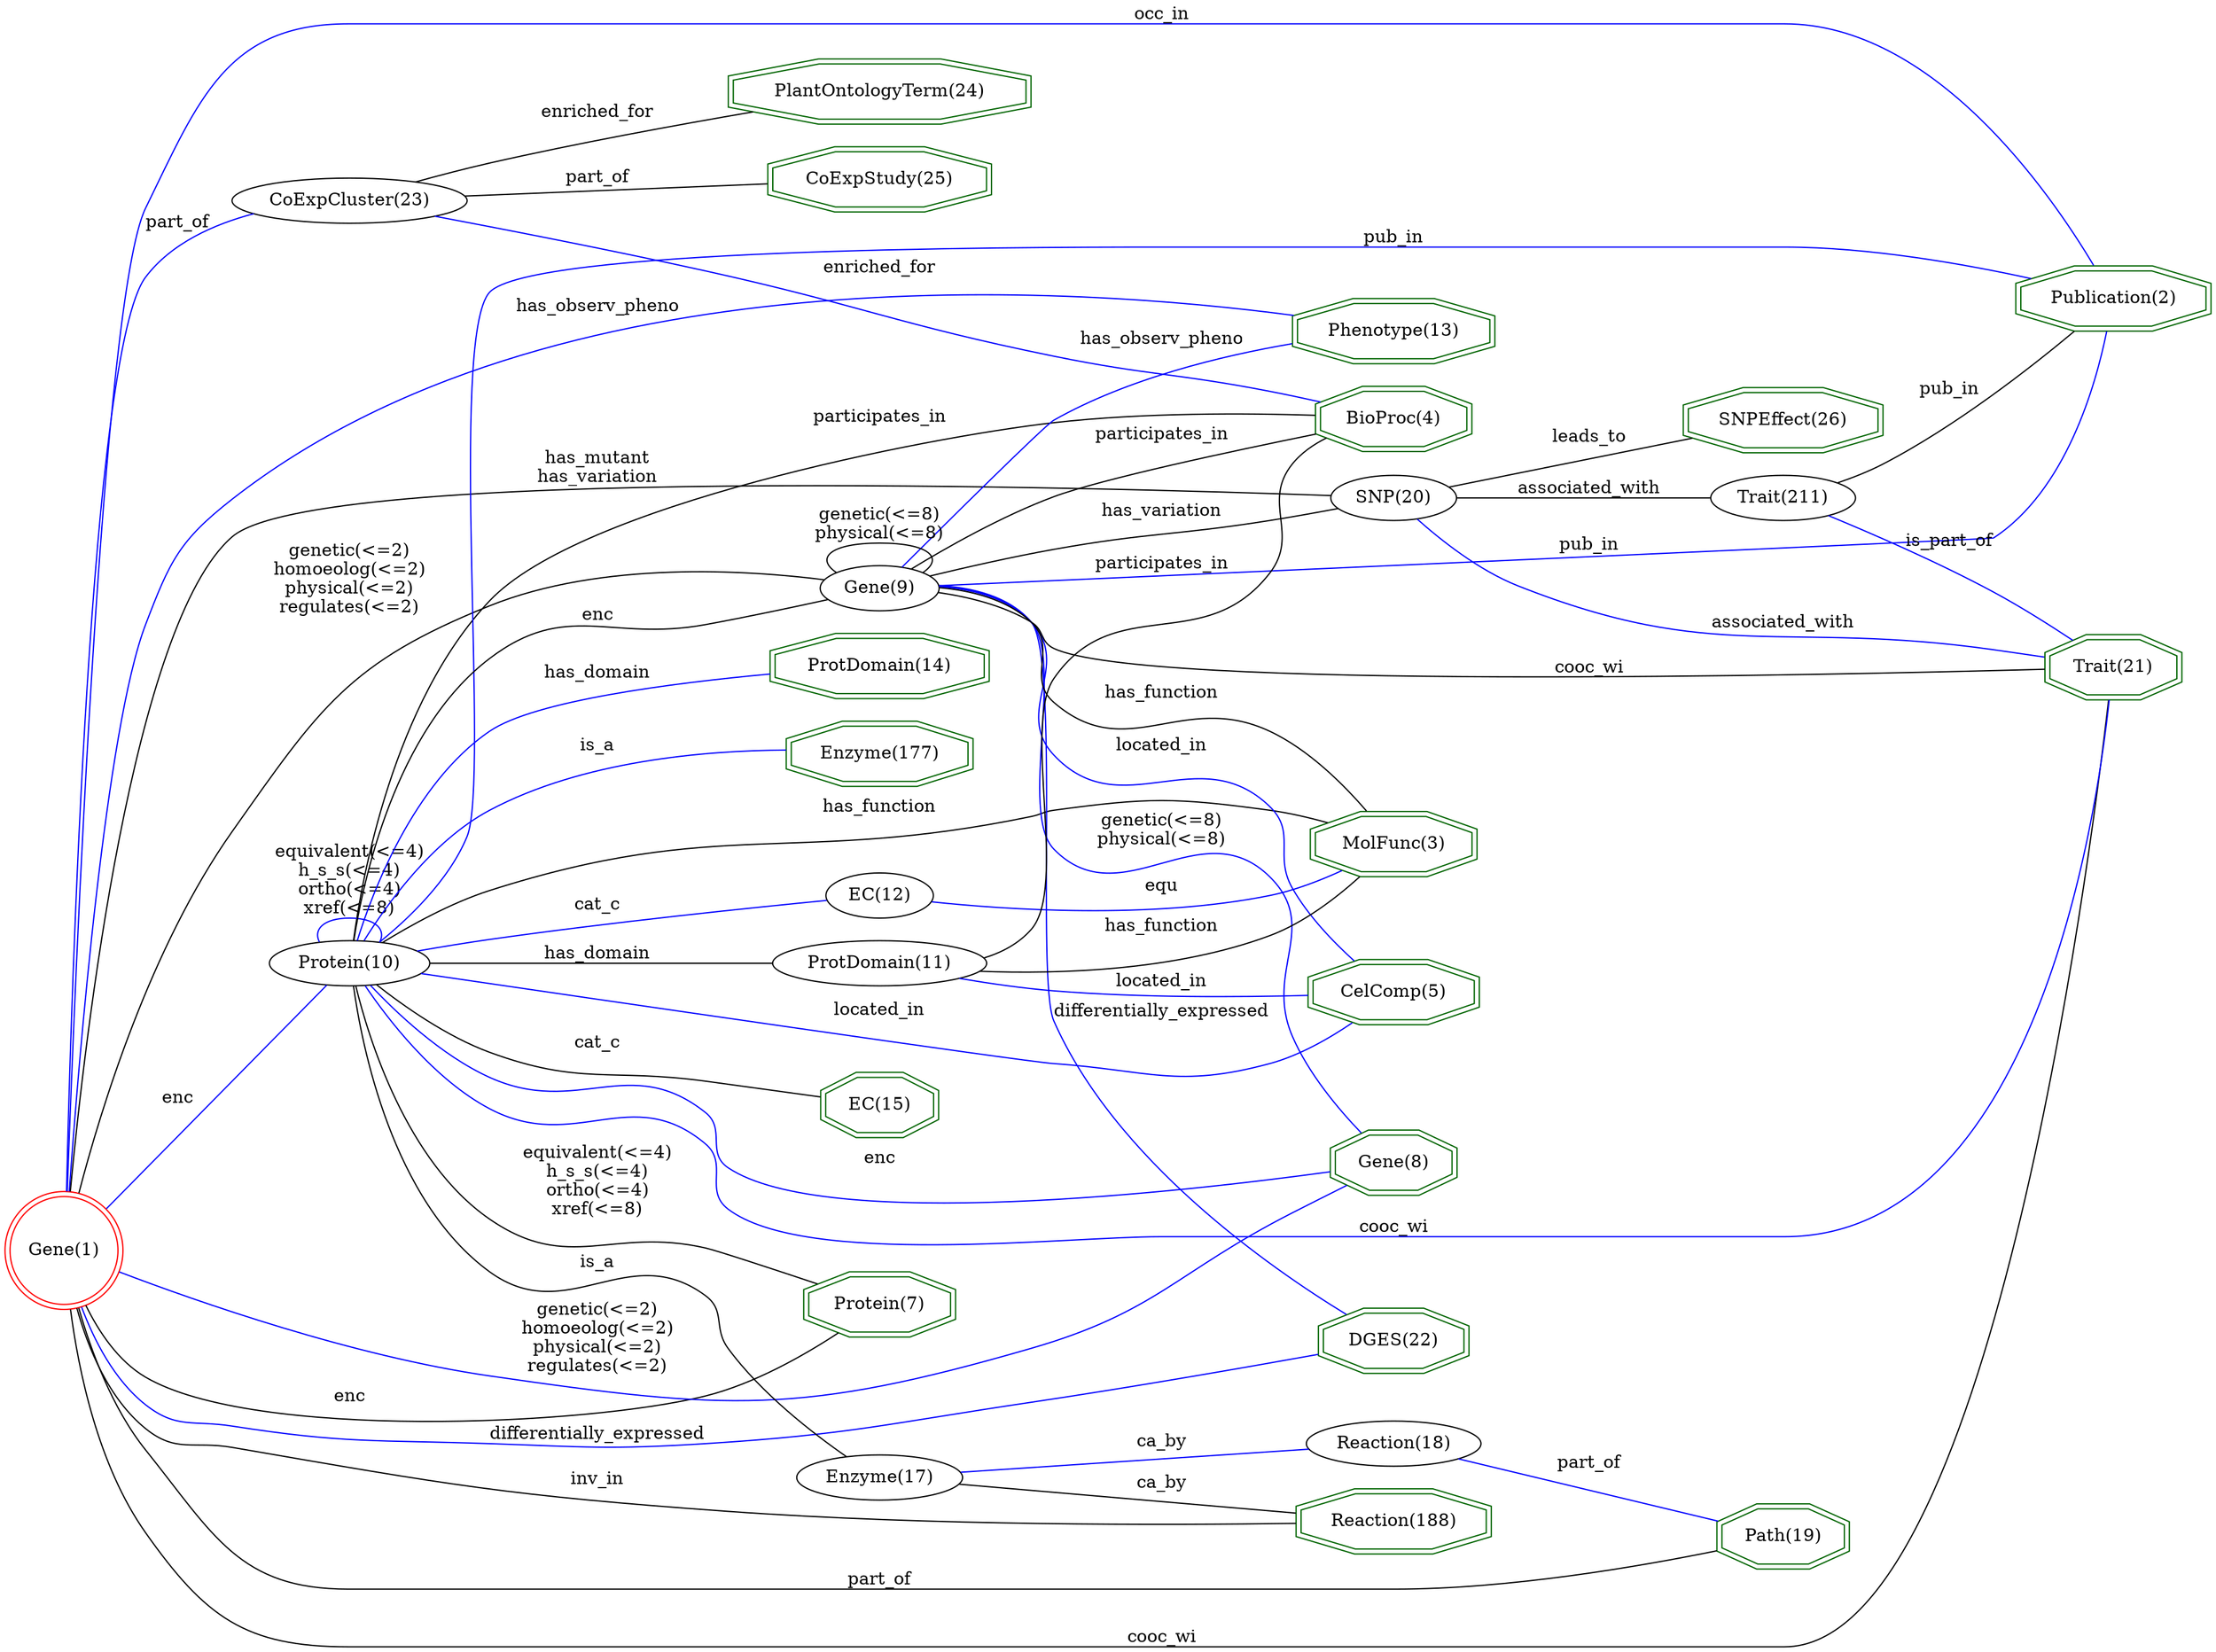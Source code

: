 digraph {
	graph [_draw_="c 9 -#fffffe00 C 7 -#ffffff P 4 0 0 0 1252 1511.62 1252 1511.62 0 ",
		bb="0,0,1511.6,1252",
		dpi=96,
		rankdir=LR,
		xdotversion=1.7
	];
	node [label="\N"];
	"Phenotype(13)"	[_draw_="c 7 -#006400 p 8 1006.52 1007.54 1006.52 1022.46 967.21 1033 911.62 1033 872.31 1022.46 872.31 1007.54 911.62 997 967.21 997 c 7 \
-#006400 p 8 1010.51 1004.47 1010.51 1025.53 967.74 1037 911.09 1037 868.32 1025.53 868.32 1004.47 911.09 993 967.74 993 ",
		_ldraw_="F 14 11 -Times-Roman c 7 -#000000 T 939.41 1010.8 0 82.43 13 -Phenotype(13) ",
		color=darkgreen,
		height=0.61111,
		pos="939.41,1015",
		shape=doubleoctagon,
		width=1.9805];
	"CelComp(5)"	[_draw_="c 7 -#006400 p 8 998.02 493.54 998.02 508.46 963.69 519 915.14 519 880.81 508.46 880.81 493.54 915.14 483 963.69 483 c 7 -#006400 \
p 8 1002.01 490.59 1002.01 511.41 964.29 523 914.54 523 876.82 511.41 876.82 490.59 914.54 479 964.29 479 ",
		_ldraw_="F 14 11 -Times-Roman c 7 -#000000 T 939.41 496.8 0 69.99 10 -CelComp(5) ",
		color=darkgreen,
		height=0.61111,
		pos="939.41,501",
		shape=doubleoctagon,
		width=1.7443];
	"PlantOntologyTerm(24)"	[_draw_="c 7 -#006400 p 8 692.88 1180.54 692.88 1195.46 632.79 1206 547.81 1206 487.72 1195.46 487.72 1180.54 547.81 1170 632.79 1170 c 7 \
-#006400 p 8 696.87 1177.18 696.87 1198.82 633.14 1210 547.46 1210 483.73 1198.82 483.73 1177.18 547.46 1166 633.14 1166 ",
		_ldraw_="F 14 11 -Times-Roman c 7 -#000000 T 590.3 1183.8 0 134.33 21 -PlantOntologyTerm(24) ",
		color=darkgreen,
		height=0.61111,
		pos="590.3,1188",
		shape=doubleoctagon,
		width=2.9663];
	"BioProc(4)"	[_draw_="c 7 -#006400 p 8 992.87 941.54 992.87 956.46 961.56 967 917.27 967 885.96 956.46 885.96 941.54 917.27 931 961.56 931 c 7 -#006400 \
p 8 996.87 938.67 996.87 959.33 962.21 971 916.62 971 881.96 959.33 881.96 938.67 916.62 927 962.21 927 ",
		_ldraw_="F 14 11 -Times-Roman c 7 -#000000 T 939.41 944.8 0 62.21 10 -BioProc(4) ",
		color=darkgreen,
		height=0.61111,
		pos="939.41,949",
		shape=doubleoctagon,
		width=1.5966];
	"CoExpStudy(25)"	[_draw_="c 7 -#006400 p 8 665.95 1118.54 665.95 1133.46 621.63 1144 558.97 1144 514.66 1133.46 514.66 1118.54 558.97 1108 621.63 1108 c 7 \
-#006400 p 8 669.94 1115.38 669.94 1136.62 622.1 1148 558.5 1148 510.67 1136.62 510.67 1115.38 558.5 1104 622.1 1104 ",
		_ldraw_="F 14 11 -Times-Roman c 7 -#000000 T 590.3 1121.8 0 94.89 14 -CoExpStudy(25) ",
		color=darkgreen,
		height=0.61111,
		pos="590.3,1126",
		shape=doubleoctagon,
		width=2.2172];
	"Publication(2)"	[_draw_="c 7 -#006400 p 8 1507.81 1026.54 1507.81 1041.46 1469.21 1052 1414.62 1052 1376.02 1041.46 1376.02 1026.54 1414.62 1016 1469.21 \
1016 c 7 -#006400 p 8 1511.82 1023.49 1511.82 1044.51 1469.75 1056 1414.08 1056 1372.01 1044.51 1372.01 1023.49 1414.08 1012 1469.75 \
1012 ",
		_ldraw_="F 14 11 -Times-Roman c 7 -#000000 T 1441.92 1029.8 0 80.1 14 -Publication(2) ",
		color=darkgreen,
		height=0.61111,
		pos="1441.9,1034",
		shape=doubleoctagon,
		width=1.9362];
	"Protein(7)"	[_draw_="c 7 -#006400 p 8 639.82 260.54 639.82 275.46 610.81 286 569.79 286 540.78 275.46 540.78 260.54 569.79 250 610.81 250 c 7 -#006400 \
p 8 643.81 257.74 643.81 278.26 611.51 290 569.09 290 536.8 278.26 536.8 257.74 569.09 246 611.51 246 ",
		_ldraw_="F 14 11 -Times-Roman c 7 -#000000 T 590.3 263.8 0 56.77 10 -Protein(7) ",
		color=darkgreen,
		height=0.61111,
		pos="590.3,268",
		shape=doubleoctagon,
		width=1.4931];
	"Gene(8)"	[_draw_="c 7 -#006400 p 8 981.53 364.54 981.53 379.46 956.86 390 921.97 390 897.3 379.46 897.3 364.54 921.97 354 956.86 354 c 7 -#006400 \
p 8 985.51 361.9 985.51 382.1 957.67 394 921.16 394 893.32 382.1 893.32 361.9 921.16 350 957.67 350 ",
		_ldraw_="F 14 11 -Times-Roman c 7 -#000000 T 939.41 367.8 0 45.86 7 -Gene(8) ",
		color=darkgreen,
		height=0.61111,
		pos="939.41,372",
		shape=doubleoctagon,
		width=1.286];
	"Path(19)"	[_draw_="c 7 -#006400 p 8 1251.61 79.54 1251.61 94.46 1225.94 105 1189.64 105 1163.97 94.46 1163.97 79.54 1189.64 69 1225.94 69 c 7 -#006400 \
p 8 1255.6 76.86 1255.6 97.14 1226.73 109 1188.85 109 1159.98 97.14 1159.98 76.86 1188.85 65 1226.73 65 ",
		_ldraw_="F 14 11 -Times-Roman c 7 -#000000 T 1207.79 82.8 0 48.21 8 -Path(19) ",
		color=darkgreen,
		height=0.61111,
		pos="1207.8,87",
		shape=doubleoctagon,
		width=1.3307];
	"EC(15)"	[_draw_="c 7 -#006400 p 8 629.53 410.54 629.53 425.46 606.55 436 574.05 436 551.08 425.46 551.08 410.54 574.05 400 606.55 400 c 7 -#006400 \
p 8 633.54 407.98 633.54 428.02 607.43 440 573.17 440 547.06 428.02 547.06 407.98 573.17 396 607.43 396 ",
		_ldraw_="F 14 11 -Times-Roman c 7 -#000000 T 590.3 413.8 0 41.21 6 -EC(15) ",
		color=darkgreen,
		height=0.61111,
		pos="590.3,418",
		shape=doubleoctagon,
		width=1.1977];
	"Gene(1)"	[_draw_="c 7 -#ff0000 e 43.08 310 39.15 39.15 c 7 -#ff0000 e 43.08 310 43.15 43.15 ",
		_ldraw_="F 14 11 -Times-Roman c 7 -#000000 T 43.08 305.8 0 45.86 7 -Gene(1) ",
		color=red,
		height=1.1966,
		pos="43.077,310",
		shape=doublecircle,
		width=1.1966];
	"Gene(1)" -> "Phenotype(13)"	[_draw_="c 7 -#0000ff B 13 43.73 353.08 44.3 437.83 51.82 631.18 104.15 783 120.68 830.94 124.67 847.33 162.58 881 346.46 1044.29 451.22 \
1028.58 697.09 1024 754.73 1022.93 820.07 1020.41 868.21 1018.31 ",
		_ldraw_="F 14 11 -Times-Roman c 7 -#000000 T 398 1025.8 0 104.2 16 -has_observ_pheno ",
		arrowhead=none,
		color=blue,
		label=has_observ_pheno,
		lp="398,1030",
		pos="43.732,353.08 44.302,437.83 51.816,631.18 104.15,783 120.68,830.94 124.67,847.33 162.58,881 346.46,1044.3 451.22,1028.6 697.09,1024 \
754.73,1022.9 820.07,1020.4 868.21,1018.3"];
	"Gene(1)" -> "Publication(2)"	[_draw_="c 7 -#0000ff B 13 43.52 353.28 42.25 498.46 43.09 966.64 104.15 1102 138.84 1178.89 152.18 1238 236.53 1238 236.53 1238 236.53 1238 \
1208.79 1238 1317.97 1238 1400.25 1109.09 1429.41 1056.22 ",
		_ldraw_="F 14 11 -Times-Roman c 7 -#000000 T 782.6 1240.8 0 37.32 6 -occ_in ",
		arrowhead=none,
		color=blue,
		label=occ_in,
		lp="782.6,1245",
		pos="43.522,353.28 42.25,498.46 43.087,966.64 104.15,1102 138.84,1178.9 152.18,1238 236.53,1238 236.53,1238 236.53,1238 1208.8,1238 1318,\
1238 1400.3,1109.1 1429.4,1056.2"];
	"Gene(1)" -> "Protein(7)"	[_draw_="c 7 -#000000 B 10 58.71 269.28 68.32 248.76 83.07 225.61 104.15 213 173.12 171.75 387.74 178.79 465.52 199 501.95 208.47 539.05 \
231.27 563 248.08 ",
		_ldraw_="F 14 11 -Times-Roman c 7 -#000000 T 237.53 196.8 0 19.43 3 -enc ",
		arrowhead=none,
		color=black,
		label=enc,
		lp="237.53,201",
		pos="58.71,269.28 68.32,248.76 83.074,225.61 104.15,213 173.12,171.75 387.74,178.79 465.52,199 501.95,208.47 539.05,231.27 563,248.08"];
	"Gene(1)" -> "Gene(8)"	[_draw_="c 7 -#0000ff B 13 82.92 292.67 137.07 269.54 238.95 229.79 330.49 215 491.62 188.97 541.63 187.25 697.09 237 780.74 263.77 791 293.97 \
868.12 336 880.52 342.76 894.32 349.91 906.39 356.04 ",
		_ldraw_="F 14 11 -Times-Roman c 7 -#000000 T 398 259.8 0 72.54 12 -genetic(<=2) F 14 11 -Times-Roman c 7 -#000000 T 398 245.8 0 95.11 14 \
-homoeolog(<=2) F 14 11 -Times-Roman c 7 -#000000 T 398 231.8 0 78.77 13 -physical(<=2) F 14 11 -Times-Roman c 7 -#000000 T 398 \
217.8 0 82.65 14 -regulates(<=2) ",
		arrowhead=none,
		color=blue,
		label="genetic(<=2)\nhomoeolog(<=2)\nphysical(<=2)\nregulates(<=2)",
		lp="398,243",
		pos="82.915,292.67 137.07,269.54 238.95,229.79 330.49,215 491.62,188.97 541.63,187.25 697.09,237 780.74,263.77 791,293.97 868.12,336 \
880.52,342.76 894.32,349.91 906.39,356.04"];
	"Gene(1)" -> "Path(19)"	[_draw_="c 7 -#000000 B 10 53.89 268.17 74.11 193.73 127.92 46 236.53 46 236.53 46 236.53 46 940.41 46 1019.02 46 1109.18 63.66 1161.87 75.8 ",
		_ldraw_="F 14 11 -Times-Roman c 7 -#000000 T 590.3 48.8 0 40.43 7 -part_of ",
		arrowhead=none,
		color=black,
		label=part_of,
		lp="590.3,53",
		pos="53.887,268.17 74.107,193.73 127.92,46 236.53,46 236.53,46 236.53,46 940.41,46 1019,46 1109.2,63.657 1161.9,75.797"];
	"Trait(21)"	[_draw_="c 7 -#006400 p 8 1487.22 743.54 1487.22 758.46 1460.68 769 1423.15 769 1396.61 758.46 1396.61 743.54 1423.15 733 1460.68 733 c 7 \
-#006400 p 8 1491.23 740.83 1491.23 761.17 1461.45 773 1422.38 773 1392.6 761.17 1392.6 740.83 1422.38 729 1461.45 729 ",
		_ldraw_="F 14 11 -Times-Roman c 7 -#000000 T 1441.92 746.8 0 50.05 9 -Trait(21) ",
		color=darkgreen,
		height=0.61111,
		pos="1441.9,751",
		shape=doubleoctagon,
		width=1.3655];
	"Gene(1)" -> "Trait(21)"	[_draw_="c 7 -#000000 B 13 47.48 266.79 52.99 219.22 67.3 142.18 104.15 87 143.26 28.45 166.13 0 236.53 0 236.53 0 236.53 0 1208.79 0 1365.56 \
0 1427.9 604.88 1439.04 728.93 ",
		_ldraw_="F 14 11 -Times-Roman c 7 -#000000 T 782.6 2.8 0 47.43 7 -cooc_wi ",
		arrowhead=none,
		color=black,
		label=cooc_wi,
		lp="782.6,7",
		pos="47.475,266.79 52.988,219.22 67.299,142.18 104.15,87 143.26,28.453 166.13,0 236.53,0 236.53,0 236.53,0 1208.8,0 1365.6,0 1427.9,604.88 \
1439,728.93"];
	"DGES(22)"	[_draw_="c 7 -#006400 p 8 991.19 229.54 991.19 244.46 960.86 255 917.97 255 887.64 244.46 887.64 229.54 917.97 219 960.86 219 c 7 -#006400 \
p 8 995.18 226.7 995.18 247.3 961.53 259 917.3 259 883.65 247.3 883.65 226.7 917.3 215 961.53 215 ",
		_ldraw_="F 14 11 -Times-Roman c 7 -#000000 T 939.41 232.8 0 59.88 8 -DGES(22) ",
		color=darkgreen,
		height=0.61111,
		pos="939.41,237",
		shape=doubleoctagon,
		width=1.5523];
	"Gene(1)" -> "DGES(22)"	[_draw_="c 7 -#0000ff B 10 56.2 268.89 65.52 244.1 80.83 213.8 104.15 195 125.12 178.11 136.06 183.62 162.58 179 433.71 131.82 764.71 196.48 \
888.53 224.84 ",
		_ldraw_="F 14 11 -Times-Roman c 7 -#000000 T 398 167.8 0 135.03 24 -differentially_expressed ",
		arrowhead=none,
		color=blue,
		label=differentially_expressed,
		lp="398,172",
		pos="56.201,268.89 65.523,244.1 80.827,213.8 104.15,195 125.12,178.11 136.06,183.62 162.58,179 433.71,131.82 764.71,196.48 888.53,224.84"];
	"Reaction(188)"	[_draw_="c 7 -#006400 p 8 1005.29 90.54 1005.29 105.46 966.7 116 912.13 116 873.54 105.46 873.54 90.54 912.13 80 966.7 80 c 7 -#006400 p \
8 1009.3 87.49 1009.3 108.51 967.24 120 911.59 120 869.53 108.51 869.53 87.49 911.59 76 967.24 76 ",
		_ldraw_="F 14 11 -Times-Roman c 7 -#000000 T 939.41 93.8 0 80.08 13 -Reaction(188) ",
		color=darkgreen,
		height=0.61111,
		pos="939.41,98",
		shape=doubleoctagon,
		width=1.9359];
	"Gene(1)" -> "Reaction(188)"	[_draw_="c 7 -#000000 B 13 53.51 267.9 62.09 238.84 77.59 201.36 104.15 178 124.56 160.06 136.13 166.23 162.58 160 303.3 126.86 339.55 120.24 \
483.52 107 619.99 94.45 780.42 94.78 869.65 96.29 ",
		_ldraw_="F 14 11 -Times-Roman c 7 -#000000 T 398 127.8 0 35.78 6 -inv_in ",
		arrowhead=none,
		color=black,
		label=inv_in,
		lp="398,132",
		pos="53.506,267.9 62.086,238.84 77.588,201.36 104.15,178 124.56,160.06 136.13,166.23 162.58,160 303.3,126.86 339.55,120.24 483.52,107 \
619.99,94.447 780.42,94.775 869.65,96.291"];
	"CoExpCluster(23)"	[_draw_="c 7 -#000000 e 237.53 1110 74.9 18 ",
		_ldraw_="F 14 11 -Times-Roman c 7 -#000000 T 237.53 1105.8 0 102.66 16 -CoExpCluster(23) ",
		height=0.5,
		pos="237.53,1110",
		width=2.082];
	"Gene(1)" -> "CoExpCluster(23)"	[_draw_="c 7 -#0000ff B 7 45.02 353.22 48.64 503.17 63.52 995.01 104.15 1052 121.49 1076.31 151.31 1090.56 178.27 1098.84 ",
		_ldraw_="F 14 11 -Times-Roman c 7 -#000000 T 124.37 1086.8 0 40.43 7 -part_of ",
		arrowhead=none,
		color=blue,
		label=part_of,
		lp="124.37,1091",
		pos="45.02,353.22 48.638,503.17 63.525,995.01 104.15,1052 121.49,1076.3 151.31,1090.6 178.27,1098.8"];
	"Protein(10)"	[_draw_="c 7 -#000000 e 237.53 526 50.27 18 ",
		_ldraw_="F 14 11 -Times-Roman c 7 -#000000 T 237.53 521.8 0 63.77 11 -Protein(10) ",
		height=0.5,
		pos="237.53,526",
		width=1.3996];
	"Gene(1)" -> "Protein(10)"	[_draw_="c 7 -#0000ff B 4 72.47 341.87 113.78 388.23 189 472.65 221.22 508.81 ",
		_ldraw_="F 14 11 -Times-Roman c 7 -#000000 T 124.37 420.8 0 19.43 3 -enc ",
		arrowhead=none,
		color=blue,
		label=enc,
		lp="124.37,425",
		pos="72.475,341.87 113.78,388.23 189,472.65 221.22,508.81"];
	"Gene(9)"	[_draw_="c 7 -#000000 e 590.3 808 39.15 18 ",
		_ldraw_="F 14 11 -Times-Roman c 7 -#000000 T 590.3 803.8 0 45.86 7 -Gene(9) ",
		height=0.5,
		pos="590.3,808",
		width=1.0855];
	"Gene(1)" -> "Gene(9)"	[_draw_="c 7 -#000000 B 7 52.28 352.16 74.86 454.42 148.71 713.18 330.49 794 404.09 826.72 501.3 820.53 553.12 813.84 ",
		_ldraw_="F 14 11 -Times-Roman c 7 -#000000 T 237.53 826.8 0 72.54 12 -genetic(<=2) F 14 11 -Times-Roman c 7 -#000000 T 237.53 812.8 0 95.11 \
14 -homoeolog(<=2) F 14 11 -Times-Roman c 7 -#000000 T 237.53 798.8 0 78.77 13 -physical(<=2) F 14 11 -Times-Roman c 7 -#000000 \
T 237.53 784.8 0 82.65 14 -regulates(<=2) ",
		arrowhead=none,
		color=black,
		label="genetic(<=2)\nhomoeolog(<=2)\nphysical(<=2)\nregulates(<=2)",
		lp="237.53,810",
		pos="52.282,352.16 74.856,454.42 148.71,713.18 330.49,794 404.09,826.72 501.3,820.53 553.12,813.84"];
	"SNP(20)"	[_draw_="c 7 -#000000 e 939.41 885 41.13 18 ",
		_ldraw_="F 14 11 -Times-Roman c 7 -#000000 T 939.41 880.8 0 49.01 7 -SNP(20) ",
		height=0.5,
		pos="939.41,885",
		width=1.1406];
	"Gene(1)" -> "SNP(20)"	[_draw_="c 7 -#000000 B 7 47.39 352.95 57.16 467.5 89.84 776.07 162.58 842 271.41 940.63 756.42 902.58 898.92 889.01 ",
		_ldraw_="F 14 11 -Times-Roman c 7 -#000000 T 398 922.8 0 64.54 10 -has_mutant F 14 11 -Times-Roman c 7 -#000000 T 398 908.8 0 75.42 13 -has_\
variation ",
		arrowhead=none,
		color=black,
		label="has_mutant\nhas_variation",
		lp="398,920",
		pos="47.393,352.95 57.163,467.5 89.838,776.07 162.58,842 271.41,940.63 756.42,902.58 898.92,889.01"];
	"MolFunc(3)"	[_draw_="c 7 -#006400 p 8 996.81 607.54 996.81 622.46 963.19 633 915.64 633 882.02 622.46 882.02 607.54 915.64 597 963.19 597 c 7 -#006400 \
p 8 1000.82 604.61 1000.82 625.39 963.8 637 915.03 637 878.01 625.39 878.01 604.61 915.03 593 963.8 593 ",
		_ldraw_="F 14 11 -Times-Roman c 7 -#000000 T 939.41 610.8 0 67.66 10 -MolFunc(3) ",
		color=darkgreen,
		height=0.61111,
		pos="939.41,615",
		shape=doubleoctagon,
		width=1.7];
	"SNPEffect(26)"	[_draw_="c 7 -#006400 p 8 1275.6 935.54 1275.6 950.46 1235.88 961 1179.7 961 1139.98 950.46 1139.98 935.54 1179.7 925 1235.88 925 c 7 -#006400 \
p 8 1279.6 932.47 1279.6 953.53 1236.4 965 1179.18 965 1135.98 953.53 1135.98 932.47 1179.18 921 1236.4 921 ",
		_ldraw_="F 14 11 -Times-Roman c 7 -#000000 T 1207.79 938.8 0 82.95 13 -SNPEffect(26) ",
		color=darkgreen,
		height=0.61111,
		pos="1207.8,943",
		shape=doubleoctagon,
		width=1.9905];
	"ProtDomain(14)"	[_draw_="c 7 -#006400 p 8 664.16 742.54 664.16 757.46 620.89 768 559.71 768 516.45 757.46 516.45 742.54 559.71 732 620.89 732 c 7 -#006400 \
p 8 668.16 739.4 668.16 760.6 621.38 772 559.23 772 512.44 760.6 512.44 739.4 559.23 728 621.38 728 ",
		_ldraw_="F 14 11 -Times-Roman c 7 -#000000 T 590.3 745.8 0 91.77 14 -ProtDomain(14) ",
		color=darkgreen,
		height=0.61111,
		pos="590.3,750",
		shape=doubleoctagon,
		width=2.1578];
	"Enzyme(177)"	[_draw_="c 7 -#006400 p 8 653.37 680.54 653.37 695.46 616.42 706 564.18 706 527.23 695.46 527.23 680.54 564.18 670 616.42 670 c 7 -#006400 \
p 8 657.37 677.53 657.37 698.47 616.98 710 563.62 710 523.23 698.47 523.23 677.53 563.62 666 616.98 666 ",
		_ldraw_="F 14 11 -Times-Roman c 7 -#000000 T 590.3 683.8 0 76.19 11 -Enzyme(177) ",
		color=darkgreen,
		height=0.61111,
		pos="590.3,688",
		shape=doubleoctagon,
		width=1.8621];
	"CoExpCluster(23)" -> "PlantOntologyTerm(24)"	[_draw_="c 7 -#000000 B 7 284.15 1124.28 298.86 1128.65 315.29 1133.28 330.49 1137 388.31 1151.16 454.15 1164.09 504.95 1173.39 ",
		_ldraw_="F 14 11 -Times-Roman c 7 -#000000 T 398 1167.8 0 71.52 12 -enriched_for ",
		arrowhead=none,
		color=black,
		label=enriched_for,
		lp="398,1172",
		pos="284.15,1124.3 298.86,1128.7 315.29,1133.3 330.49,1137 388.31,1151.2 454.15,1164.1 504.95,1173.4"];
	"CoExpCluster(23)" -> "BioProc(4)"	[_draw_="c 7 -#0000ff B 10 292.28 1097.61 338.33 1086.9 406.39 1070.85 465.52 1056 576.79 1028.05 603.12 1015.04 715.09 990 771.44 977.39 \
836.44 965.79 881.72 958.17 ",
		_ldraw_="F 14 11 -Times-Roman c 7 -#000000 T 590.3 1052.8 0 71.52 12 -enriched_for ",
		arrowhead=none,
		color=blue,
		label=enriched_for,
		lp="590.3,1057",
		pos="292.28,1097.6 338.33,1086.9 406.39,1070.8 465.52,1056 576.79,1028.1 603.12,1015 715.09,990 771.44,977.39 836.44,965.79 881.72,958.17"];
	"CoExpCluster(23)" -> "CoExpStudy(25)"	[_draw_="c 7 -#000000 B 4 311.21 1113.32 369.41 1115.97 450.89 1119.69 510.62 1122.41 ",
		_ldraw_="F 14 11 -Times-Roman c 7 -#000000 T 398 1121.8 0 40.43 7 -part_of ",
		arrowhead=none,
		color=black,
		label=part_of,
		lp="398,1126",
		pos="311.21,1113.3 369.41,1116 450.89,1119.7 510.62,1122.4"];
	"Protein(10)" -> "CelComp(5)"	[_draw_="c 7 -#0000ff B 13 283.42 518.49 396.88 499.52 686.9 450.99 697.09 449 705.13 447.43 706.94 445.89 715.09 445 774.74 438.45 792.48 \
428.26 850.12 445 873.3 451.73 896.23 466.58 912.91 479.3 ",
		_ldraw_="F 14 11 -Times-Roman c 7 -#000000 T 590.3 486.8 0 58.31 10 -located_in ",
		arrowhead=none,
		color=blue,
		label=located_in,
		lp="590.3,491",
		pos="283.42,518.49 396.88,499.52 686.9,450.99 697.09,449 705.13,447.43 706.94,445.89 715.09,445 774.74,438.45 792.48,428.26 850.12,445 \
873.3,451.73 896.23,466.58 912.91,479.3"];
	"Protein(10)" -> "BioProc(4)"	[_draw_="c 7 -#000000 B 13 240.12 544.09 245.11 591.19 264.34 719.46 330.49 798 380.32 857.18 411.3 853.23 483.52 881 582.35 919.01 610.32 \
921.65 715.09 937 771.37 945.25 836.37 947.98 881.68 948.82 ",
		_ldraw_="F 14 11 -Times-Roman c 7 -#000000 T 590.3 936.8 0 82.41 15 -participates_in ",
		arrowhead=none,
		color=black,
		label=participates_in,
		lp="590.3,941",
		pos="240.12,544.09 245.11,591.19 264.34,719.46 330.49,798 380.32,857.18 411.3,853.23 483.52,881 582.35,919.01 610.32,921.65 715.09,937 \
771.37,945.25 836.37,947.98 881.68,948.82"];
	"Protein(10)" -> "Publication(2)"	[_draw_="c 7 -#0000ff B 16 255.1 543.2 272.99 563.03 300.54 597.47 312.49 633 326.95 676.01 299.91 1007.47 330.49 1041 362.12 1075.7 660.71 \
1076 781.6 1076 781.6 1076 781.6 1076 1208.79 1076 1271.24 1076 1341.66 1061.1 1388.39 1049.04 ",
		_ldraw_="F 14 11 -Times-Roman c 7 -#000000 T 939.41 1078.8 0 38.89 6 -pub_in ",
		arrowhead=none,
		color=blue,
		label=pub_in,
		lp="939.41,1083",
		pos="255.1,543.2 272.99,563.03 300.54,597.47 312.49,633 326.95,676.01 299.91,1007.5 330.49,1041 362.12,1075.7 660.71,1076 781.6,1076 \
781.6,1076 781.6,1076 1208.8,1076 1271.2,1076 1341.7,1061.1 1388.4,1049"];
	"Protein(10)" -> "Protein(7)"	[_draw_="c 7 -#000000 B 13 241.59 507.78 249.1 469.12 272.27 378.83 330.49 335 379.12 298.38 407.24 329.61 465.52 312 473.9 309.47 475.36 \
307.19 483.52 304 503.84 296.04 526.73 288.13 546.01 281.75 ",
		_ldraw_="F 14 11 -Times-Roman c 7 -#000000 T 398 379.8 0 90.43 15 -equivalent(<=4) F 14 11 -Times-Roman c 7 -#000000 T 398 365.8 0 64.01 \
10 -h_s_s(<=4) F 14 11 -Times-Roman c 7 -#000000 T 398 351.8 0 61.67 10 -ortho(<=4) F 14 11 -Times-Roman c 7 -#000000 T 398 337.8 \
0 54.65 9 -xref(<=8) ",
		arrowhead=none,
		color=black,
		label="equivalent(<=4)\nh_s_s(<=4)\northo(<=4)\nxref(<=8)",
		lp="398,363",
		pos="241.59,507.78 249.1,469.12 272.27,378.83 330.49,335 379.12,298.38 407.24,329.61 465.52,312 473.9,309.47 475.36,307.19 483.52,304 \
503.84,296.04 526.73,288.13 546.01,281.75"];
	"Protein(10)" -> "Gene(8)"	[_draw_="c 7 -#0000ff B 13 252.88 508.64 269.52 489.7 298.77 459.97 330.49 444 385.23 416.44 418.22 454.99 465.52 416 481.5 402.82 466.28 \
384.5 483.52 373 549.46 329.01 791.72 353.4 893.21 365.97 ",
		_ldraw_="F 14 11 -Times-Roman c 7 -#000000 T 590.3 375.8 0 19.43 3 -enc ",
		arrowhead=none,
		color=blue,
		label=enc,
		lp="590.3,380",
		pos="252.88,508.64 269.52,489.7 298.77,459.97 330.49,444 385.23,416.44 418.22,454.99 465.52,416 481.5,402.82 466.28,384.5 483.52,373 \
549.46,329.01 791.72,353.4 893.21,365.97"];
	"Protein(10)" -> "EC(15)"	[_draw_="c 7 -#000000 B 10 257.93 509.29 275.64 494.96 303.14 474.95 330.49 464 387 441.36 405.58 451.67 465.52 441 492.63 436.17 523.04 \
430.52 546.93 426.03 ",
		_ldraw_="F 14 11 -Times-Roman c 7 -#000000 T 398 466.8 0 29.53 5 -cat_c ",
		arrowhead=none,
		color=black,
		label=cat_c,
		lp="398,471",
		pos="257.93,509.29 275.64,494.96 303.14,474.95 330.49,464 387,441.36 405.58,451.67 465.52,441 492.63,436.17 523.04,430.52 546.93,426.03"];
	"Protein(10)" -> "Trait(21)"	[_draw_="c 7 -#0000ff B 19 248.48 508.42 263.14 484.22 292.93 441.14 330.49 419 383.28 387.87 418.97 430.87 465.52 391 482.82 376.18 465.35 \
356.75 483.52 343 589.53 262.77 648.65 318 781.6 318 781.6 318 781.6 318 1208.79 318 1397.29 318 1433.33 640.7 1439.66 728.93 ",
		_ldraw_="F 14 11 -Times-Roman c 7 -#000000 T 939.41 320.8 0 47.43 7 -cooc_wi ",
		arrowhead=none,
		color=blue,
		label=cooc_wi,
		lp="939.41,325",
		pos="248.48,508.42 263.14,484.22 292.93,441.14 330.49,419 383.28,387.87 418.97,430.87 465.52,391 482.82,376.18 465.35,356.75 483.52,343 \
589.53,262.77 648.65,318 781.6,318 781.6,318 781.6,318 1208.8,318 1397.3,318 1433.3,640.7 1439.7,728.93"];
	"Protein(10)" -> "MolFunc(3)"	[_draw_="c 7 -#000000 B 13 259.97 542.36 277.86 555.18 304.54 572.4 330.49 582 361.72 593.56 676.22 638.16 715.09 641 774.94 645.37 790.72 \
649.56 850.12 641 864.83 638.88 880.5 634.87 894.5 630.62 ",
		_ldraw_="F 14 11 -Times-Roman c 7 -#000000 T 590.3 640.8 0 72.32 12 -has_function ",
		arrowhead=none,
		color=black,
		label=has_function,
		lp="590.3,645",
		pos="259.97,542.36 277.86,555.18 304.54,572.4 330.49,582 361.72,593.56 676.22,638.16 715.09,641 774.94,645.37 790.72,649.56 850.12,641 \
864.83,638.88 880.5,634.87 894.5,630.62"];
	"Protein(10)" -> "ProtDomain(14)"	[_draw_="c 7 -#0000ff B 7 242.23 544.2 250.73 581.05 275.32 664.43 330.49 705 358.82 725.84 446.97 737.91 512.57 744.2 ",
		_ldraw_="F 14 11 -Times-Roman c 7 -#000000 T 398 740.8 0 67.66 10 -has_domain ",
		arrowhead=none,
		color=blue,
		label=has_domain,
		lp="398,745",
		pos="242.23,544.2 250.73,581.05 275.32,664.43 330.49,705 358.82,725.84 446.97,737.91 512.57,744.2"];
	"Protein(10)" -> "Enzyme(177)"	[_draw_="c 7 -#0000ff B 7 246.54 544.02 259.74 571.45 288.83 623.08 330.49 648 389.01 683.01 467.81 690.73 523.03 691.11 ",
		_ldraw_="F 14 11 -Times-Roman c 7 -#000000 T 398 689.8 0 22.55 4 -is_a ",
		arrowhead=none,
		color=blue,
		label=is_a,
		lp="398,694",
		pos="246.54,544.02 259.74,571.45 288.83,623.08 330.49,648 389.01,683.01 467.81,690.73 523.03,691.11"];
	"Protein(10)" -> "Protein(10)"	[_draw_="c 7 -#0000ff B 7 217.85 542.66 213.47 552.62 220.03 562 237.53 562 255.03 562 261.6 552.62 257.22 542.66 ",
		_ldraw_="F 14 11 -Times-Roman c 7 -#000000 T 237.53 606.8 0 90.43 15 -equivalent(<=4) F 14 11 -Times-Roman c 7 -#000000 T 237.53 592.8 0 \
64.01 10 -h_s_s(<=4) F 14 11 -Times-Roman c 7 -#000000 T 237.53 578.8 0 61.67 10 -ortho(<=4) F 14 11 -Times-Roman c 7 -#000000 T \
237.53 564.8 0 54.65 9 -xref(<=8) ",
		arrowhead=none,
		color=blue,
		label="equivalent(<=4)\nh_s_s(<=4)\northo(<=4)\nxref(<=8)",
		lp="237.53,590",
		pos="217.85,542.66 213.47,552.62 220.03,562 237.53,562 255.03,562 261.6,552.62 257.22,542.66"];
	"Protein(10)" -> "Gene(9)"	[_draw_="c 7 -#000000 B 10 239.99 544.08 244.54 588 262.61 700.76 330.49 756 377.76 794.48 405.77 767.94 465.52 780 495.97 786.15 530.43 \
794.02 555.24 799.85 ",
		_ldraw_="F 14 11 -Times-Roman c 7 -#000000 T 398 782.8 0 19.43 3 -enc ",
		arrowhead=none,
		color=black,
		label=enc,
		lp="398,787",
		pos="239.99,544.08 244.54,588 262.61,700.76 330.49,756 377.76,794.48 405.77,767.94 465.52,780 495.97,786.15 530.43,794.02 555.24,799.85"];
	"EC(12)"	[_draw_="c 7 -#000000 e 590.3 580 36.28 18 ",
		_ldraw_="F 14 11 -Times-Roman c 7 -#000000 T 590.3 575.8 0 41.21 6 -EC(12) ",
		height=0.5,
		pos="590.3,580",
		width=1.0039];
	"Protein(10)" -> "EC(12)"	[_draw_="c 7 -#0000ff B 7 281.48 534.92 296.9 537.98 314.44 541.32 330.49 544 410.58 557.4 505.2 569.66 554.88 575.83 ",
		_ldraw_="F 14 11 -Times-Roman c 7 -#000000 T 398 566.8 0 29.53 5 -cat_c ",
		arrowhead=none,
		color=blue,
		label=cat_c,
		lp="398,571",
		pos="281.48,534.92 296.9,537.98 314.44,541.32 330.49,544 410.58,557.4 505.2,569.66 554.88,575.83"];
	"ProtDomain(11)"	[_draw_="c 7 -#000000 e 590.3 526 68 18 ",
		_ldraw_="F 14 11 -Times-Roman c 7 -#000000 T 590.3 521.8 0 91.25 14 -ProtDomain(11) ",
		height=0.5,
		pos="590.3,526",
		width=1.8819];
	"Protein(10)" -> "ProtDomain(11)"	[_draw_="c 7 -#000000 B 4 288.05 526 349.33 526 453.94 526 522.34 526 ",
		_ldraw_="F 14 11 -Times-Roman c 7 -#000000 T 398 528.8 0 67.66 10 -has_domain ",
		arrowhead=none,
		color=black,
		label=has_domain,
		lp="398,533",
		pos="288.05,526 349.33,526 453.94,526 522.34,526"];
	"Enzyme(17)"	[_draw_="c 7 -#000000 e 590.3 134 53.63 18 ",
		_ldraw_="F 14 11 -Times-Roman c 7 -#000000 T 590.3 129.8 0 69.19 10 -Enzyme(17) ",
		height=0.5,
		pos="590.3,134",
		width=1.4949];
	"Protein(10)" -> "Enzyme(17)"	[_draw_="c 7 -#000000 B 13 239.78 507.94 243.88 463.52 261.02 348.65 330.49 294 378.12 256.53 416.69 310.91 465.52 275 480.57 263.93 472.65 \
252.2 483.52 237 508.11 202.59 544.95 169.75 568.03 150.75 ",
		_ldraw_="F 14 11 -Times-Roman c 7 -#000000 T 398 296.8 0 22.55 4 -is_a ",
		arrowhead=none,
		color=black,
		label=is_a,
		lp="398,301",
		pos="239.78,507.94 243.88,463.52 261.02,348.65 330.49,294 378.12,256.53 416.69,310.91 465.52,275 480.57,263.93 472.65,252.2 483.52,237 \
508.11,202.59 544.95,169.75 568.03,150.75"];
	"Gene(9)" -> "Phenotype(13)"	[_draw_="c 7 -#0000ff B 7 606.16 824.59 636.14 857.96 702.15 930.69 715.09 939 764.71 970.87 829.17 990.93 876.07 1002.39 ",
		_ldraw_="F 14 11 -Times-Roman c 7 -#000000 T 782.6 997.8 0 104.2 16 -has_observ_pheno ",
		arrowhead=none,
		color=blue,
		label=has_observ_pheno,
		lp="782.6,1002",
		pos="606.16,824.59 636.14,857.96 702.15,930.69 715.09,939 764.71,970.87 829.17,990.93 876.07,1002.4"];
	"Gene(9)" -> "CelComp(5)"	[_draw_="c 7 -#0000ff B 16 629.41 808 652.18 805.91 679.91 799.32 697.09 781 726.78 749.33 686.12 717.33 715.09 685 756.94 638.29 805.84 \
688.42 850.12 644 869.77 624.28 854.84 608.47 868.12 584 880.54 561.09 900 538.77 915.3 523.05 ",
		_ldraw_="F 14 11 -Times-Roman c 7 -#000000 T 782.6 687.8 0 58.31 10 -located_in ",
		arrowhead=none,
		color=blue,
		label=located_in,
		lp="782.6,692",
		pos="629.41,808 652.18,805.91 679.91,799.32 697.09,781 726.78,749.33 686.12,717.33 715.09,685 756.94,638.29 805.84,688.42 850.12,644 \
869.77,624.28 854.84,608.47 868.12,584 880.54,561.09 900,538.77 915.3,523.05"];
	"Gene(9)" -> "BioProc(4)"	[_draw_="c 7 -#000000 B 7 613.35 822.61 637.53 838.16 677.86 862.72 715.09 879 731.54 886.19 831.73 916.82 892.19 935.1 ",
		_ldraw_="F 14 11 -Times-Roman c 7 -#000000 T 782.6 923.8 0 82.41 15 -participates_in ",
		arrowhead=none,
		color=black,
		label=participates_in,
		lp="782.6,928",
		pos="613.35,822.61 637.53,838.16 677.86,862.72 715.09,879 731.54,886.19 831.73,916.82 892.19,935.1"];
	"Gene(9)" -> "Publication(2)"	[_draw_="c 7 -#0000ff B 7 629.33 809.72 781.49 816.67 1339 842.78 1354.21 853 1409.31 890.01 1430.42 972.17 1437.61 1011.79 ",
		_ldraw_="F 14 11 -Times-Roman c 7 -#000000 T 1073.42 835.8 0 38.89 6 -pub_in ",
		arrowhead=none,
		color=blue,
		label=pub_in,
		lp="1073.4,840",
		pos="629.33,809.72 781.49,816.67 1339,842.78 1354.2,853 1409.3,890.01 1430.4,972.17 1437.6,1011.8"];
	"Gene(9)" -> "Gene(8)"	[_draw_="c 7 -#0000ff B 16 629.41 808.51 652.47 806.65 680.53 800.13 697.09 781 746.52 723.89 663.17 666.87 715.09 612 756.88 567.83 807.39 \
633.27 850.12 590 888.01 551.63 847.83 519.97 868.12 470 880.01 440.7 902.33 411.87 918.64 393.15 ",
		_ldraw_="F 14 11 -Times-Roman c 7 -#000000 T 782.6 628.8 0 72.54 12 -genetic(<=8) F 14 11 -Times-Roman c 7 -#000000 T 782.6 614.8 0 78.77 \
13 -physical(<=8) ",
		arrowhead=none,
		color=blue,
		label="genetic(<=8)\nphysical(<=8)",
		lp="782.6,626",
		pos="629.41,808.51 652.47,806.65 680.53,800.13 697.09,781 746.52,723.89 663.17,666.87 715.09,612 756.88,567.83 807.39,633.27 850.12,590 \
888.01,551.63 847.83,519.97 868.12,470 880.01,440.7 902.33,411.87 918.64,393.15"];
	"Gene(9)" -> "Trait(21)"	[_draw_="c 7 -#000000 B 10 627.71 802.21 648.67 798.03 675.11 791.28 697.09 781 706.03 776.82 705.73 771.15 715.09 768 840.98 725.66 1251.51 \
741.51 1392.7 748.44 ",
		_ldraw_="F 14 11 -Times-Roman c 7 -#000000 T 1073.42 741.8 0 47.43 7 -cooc_wi ",
		arrowhead=none,
		color=black,
		label=cooc_wi,
		lp="1073.4,746",
		pos="627.71,802.21 648.67,798.03 675.11,791.28 697.09,781 706.03,776.82 705.73,771.15 715.09,768 840.98,725.66 1251.5,741.51 1392.7,748.44"];
	"Gene(9)" -> "DGES(22)"	[_draw_="c 7 -#0000ff B 10 629.46 808.79 652.69 807.06 680.92 800.59 697.09 781 718.49 755.08 702.68 510.24 715.09 479 755.28 377.78 859.32 \
293.2 909.93 256.54 ",
		_ldraw_="F 14 11 -Times-Roman c 7 -#000000 T 782.6 481.8 0 135.03 24 -differentially_expressed ",
		arrowhead=none,
		color=blue,
		label=differentially_expressed,
		lp="782.6,486",
		pos="629.46,808.79 652.69,807.06 680.92,800.59 697.09,781 718.49,755.08 702.68,510.24 715.09,479 755.28,377.78 859.32,293.2 909.93,256.54"];
	"Gene(9)" -> "MolFunc(3)"	[_draw_="c 7 -#000000 B 13 629.37 807.11 651.68 804.64 678.96 797.97 697.09 781 715.87 763.43 695.61 742.8 715.09 726 761.19 686.24 796.01 \
730.91 850.12 703 880.32 687.42 906.68 657.85 922.56 637.31 ",
		_ldraw_="F 14 11 -Times-Roman c 7 -#000000 T 782.6 728.8 0 72.32 12 -has_function ",
		arrowhead=none,
		color=black,
		label=has_function,
		lp="782.6,733",
		pos="629.37,807.11 651.68,804.64 678.96,797.97 697.09,781 715.87,763.43 695.61,742.8 715.09,726 761.19,686.24 796.01,730.91 850.12,703 \
880.32,687.42 906.68,657.85 922.56,637.31"];
	"Gene(9)" -> "Gene(9)"	[_draw_="c 7 -#000000 B 7 561.19 820.17 546.1 831.6 555.8 844 590.3 844 624.8 844 634.5 831.6 619.41 820.17 ",
		_ldraw_="F 14 11 -Times-Roman c 7 -#000000 T 590.3 860.8 0 72.54 12 -genetic(<=8) F 14 11 -Times-Roman c 7 -#000000 T 590.3 846.8 0 78.77 \
13 -physical(<=8) ",
		arrowhead=none,
		color=black,
		label="genetic(<=8)\nphysical(<=8)",
		lp="590.3,858",
		pos="561.19,820.17 546.1,831.6 555.8,844 590.3,844 624.8,844 634.5,831.6 619.41,820.17"];
	"Gene(9)" -> "SNP(20)"	[_draw_="c 7 -#000000 B 10 624.52 816.71 649.37 823.06 684.23 831.64 715.09 838 774.71 850.29 790.67 847.89 850.12 861 868.42 865.04 888.61 \
870.45 905.06 875.12 ",
		_ldraw_="F 14 11 -Times-Roman c 7 -#000000 T 782.6 863.8 0 75.42 13 -has_variation ",
		arrowhead=none,
		color=black,
		label=has_variation,
		lp="782.6,868",
		pos="624.52,816.71 649.37,823.06 684.23,831.64 715.09,838 774.71,850.29 790.67,847.89 850.12,861 868.42,865.04 888.61,870.45 905.06,875.12"];
	"SNP(20)" -> "Trait(21)"	[_draw_="c 7 -#0000ff B 10 955.17 868.3 971.38 851.14 999.07 825.13 1028.71 812 1162.35 752.78 1209.72 787.1 1354.21 765 1366.57 763.11 1379.91 \
760.99 1392.33 758.99 ",
		_ldraw_="F 14 11 -Times-Roman c 7 -#000000 T 1207.79 780.8 0 89.42 15 -associated_with ",
		arrowhead=none,
		color=blue,
		label=associated_with,
		lp="1207.8,785",
		pos="955.17,868.3 971.38,851.14 999.07,825.13 1028.7,812 1162.3,752.78 1209.7,787.1 1354.2,765 1366.6,763.11 1379.9,760.99 1392.3,758.99"];
	"SNP(20)" -> "SNPEffect(26)"	[_draw_="c 7 -#000000 B 4 976.62 892.88 1020.07 902.34 1093.62 918.36 1145.87 929.74 ",
		_ldraw_="F 14 11 -Times-Roman c 7 -#000000 T 1073.42 924.8 0 46.66 8 -leads_to ",
		arrowhead=none,
		color=black,
		label=leads_to,
		lp="1073.4,929",
		pos="976.62,892.88 1020.1,902.34 1093.6,918.36 1145.9,929.74"];
	"Trait(211)"	[_draw_="c 7 -#000000 e 1207.79 885 45.64 18 ",
		_ldraw_="F 14 11 -Times-Roman c 7 -#000000 T 1207.79 880.8 0 56.53 10 -Trait(211) ",
		height=0.5,
		pos="1207.8,885",
		width=1.2727];
	"SNP(20)" -> "Trait(211)"	[_draw_="c 7 -#000000 B 4 980.58 885 1029.27 885 1111.09 885 1161.84 885 ",
		_ldraw_="F 14 11 -Times-Roman c 7 -#000000 T 1073.42 887.8 0 89.42 15 -associated_with ",
		arrowhead=none,
		color=black,
		label=associated_with,
		lp="1073.4,892",
		pos="980.58,885 1029.3,885 1111.1,885 1161.8,885"];
	"EC(12)" -> "MolFunc(3)"	[_draw_="c 7 -#0000ff B 7 625.26 574.74 675.17 568.06 770.97 559.3 850.12 576 868.97 579.98 888.71 588.25 904.72 596.16 ",
		_ldraw_="F 14 11 -Times-Roman c 7 -#000000 T 782.6 578.8 0 20.21 3 -equ ",
		arrowhead=none,
		color=blue,
		label=equ,
		lp="782.6,583",
		pos="625.26,574.74 675.17,568.06 770.97,559.3 850.12,576 868.97,579.98 888.71,588.25 904.72,596.16"];
	"ProtDomain(11)" -> "CelComp(5)"	[_draw_="c 7 -#0000ff B 7 641.28 514.1 663.7 509.34 690.58 504.41 715.09 502 769.49 496.65 831.72 496.89 876.64 498.19 ",
		_ldraw_="F 14 11 -Times-Roman c 7 -#000000 T 782.6 504.8 0 58.31 10 -located_in ",
		arrowhead=none,
		color=blue,
		label=located_in,
		lp="782.6,509",
		pos="641.28,514.1 663.7,509.34 690.58,504.41 715.09,502 769.49,496.65 831.72,496.89 876.64,498.19"];
	"ProtDomain(11)" -> "BioProc(4)"	[_draw_="c 7 -#000000 B 16 656.66 529.87 671.97 533.92 686.8 540.97 697.09 553 724.79 585.4 691.86 708.25 715.09 744 752.6 801.75 809.79 \
764.18 850.12 820 874.52 853.77 843.24 878.58 868.12 912 875.03 921.29 884.98 928.47 895.22 933.92 ",
		_ldraw_="F 14 11 -Times-Roman c 7 -#000000 T 782.6 822.8 0 82.41 15 -participates_in ",
		arrowhead=none,
		color=black,
		label=participates_in,
		lp="782.6,827",
		pos="656.66,529.87 671.97,533.92 686.8,540.97 697.09,553 724.79,585.4 691.86,708.25 715.09,744 752.6,801.75 809.79,764.18 850.12,820 \
874.52,853.77 843.24,878.58 868.12,912 875.03,921.29 884.98,928.47 895.22,933.92"];
	"ProtDomain(11)" -> "MolFunc(3)"	[_draw_="c 7 -#000000 B 7 656.28 521.68 710.01 520.4 787.4 523.89 850.12 548 875.62 557.8 900 577.35 916.65 592.81 ",
		_ldraw_="F 14 11 -Times-Roman c 7 -#000000 T 782.6 550.8 0 72.32 12 -has_function ",
		arrowhead=none,
		color=black,
		label=has_function,
		lp="782.6,555",
		pos="656.28,521.68 710.01,520.4 787.4,523.89 850.12,548 875.62,557.8 900,577.35 916.65,592.81"];
	"Enzyme(17)" -> "Reaction(188)"	[_draw_="c 7 -#000000 B 4 642.15 128.73 702.22 122.5 802.44 112.1 869.47 105.15 ",
		_ldraw_="F 14 11 -Times-Roman c 7 -#000000 T 782.6 123.8 0 33.43 5 -ca_by ",
		arrowhead=none,
		color=black,
		label=ca_by,
		lp="782.6,128",
		pos="642.15,128.73 702.22,122.5 802.44,112.1 869.47,105.15"];
	"Reaction(18)"	[_draw_="c 7 -#000000 e 939.41 157 56.04 18 ",
		_ldraw_="F 14 11 -Times-Roman c 7 -#000000 T 939.41 152.8 0 73.08 12 -Reaction(18) ",
		height=0.5,
		pos="939.41,157",
		width=1.5631];
	"Enzyme(17)" -> "Reaction(18)"	[_draw_="c 7 -#0000ff B 4 643.27 137.44 708.04 141.74 818.23 149.04 884.09 153.4 ",
		_ldraw_="F 14 11 -Times-Roman c 7 -#000000 T 782.6 153.8 0 33.43 5 -ca_by ",
		arrowhead=none,
		color=blue,
		label=ca_by,
		lp="782.6,158",
		pos="643.27,137.44 708.04,141.74 818.23,149.04 884.09,153.4"];
	"Trait(211)" -> "Publication(2)"	[_draw_="c 7 -#000000 B 7 1243.81 896.16 1255.46 900.45 1268.3 905.83 1279.45 912 1331.84 941.04 1386.07 985.51 1416.45 1011.98 ",
		_ldraw_="F 14 11 -Times-Roman c 7 -#000000 T 1325.83 962.8 0 38.89 6 -pub_in ",
		arrowhead=none,
		color=black,
		label=pub_in,
		lp="1325.8,967",
		pos="1243.8,896.16 1255.5,900.45 1268.3,905.83 1279.4,912 1331.8,941.04 1386.1,985.51 1416.4,1012"];
	"Trait(211)" -> "Trait(21)"	[_draw_="c 7 -#0000ff B 7 1238.38 871.38 1268.22 857.33 1315.29 834.23 1354.21 811 1375.28 798.43 1398.04 782.58 1414.96 770.33 ",
		_ldraw_="F 14 11 -Times-Roman c 7 -#000000 T 1325.83 843.8 0 56.77 10 -is_part_of ",
		arrowhead=none,
		color=blue,
		label=is_part_of,
		lp="1325.8,848",
		pos="1238.4,871.38 1268.2,857.33 1315.3,834.23 1354.2,811 1375.3,798.43 1398,782.58 1415,770.33"];
	"Reaction(18)" -> "Path(19)"	[_draw_="c 7 -#0000ff B 4 983.51 145.68 1032.84 132.71 1113.2 111.59 1162.87 98.54 ",
		_ldraw_="F 14 11 -Times-Roman c 7 -#000000 T 1073.42 135.8 0 40.43 7 -part_of ",
		arrowhead=none,
		color=blue,
		label=part_of,
		lp="1073.4,140",
		pos="983.51,145.68 1032.8,132.71 1113.2,111.59 1162.9,98.541"];
}
